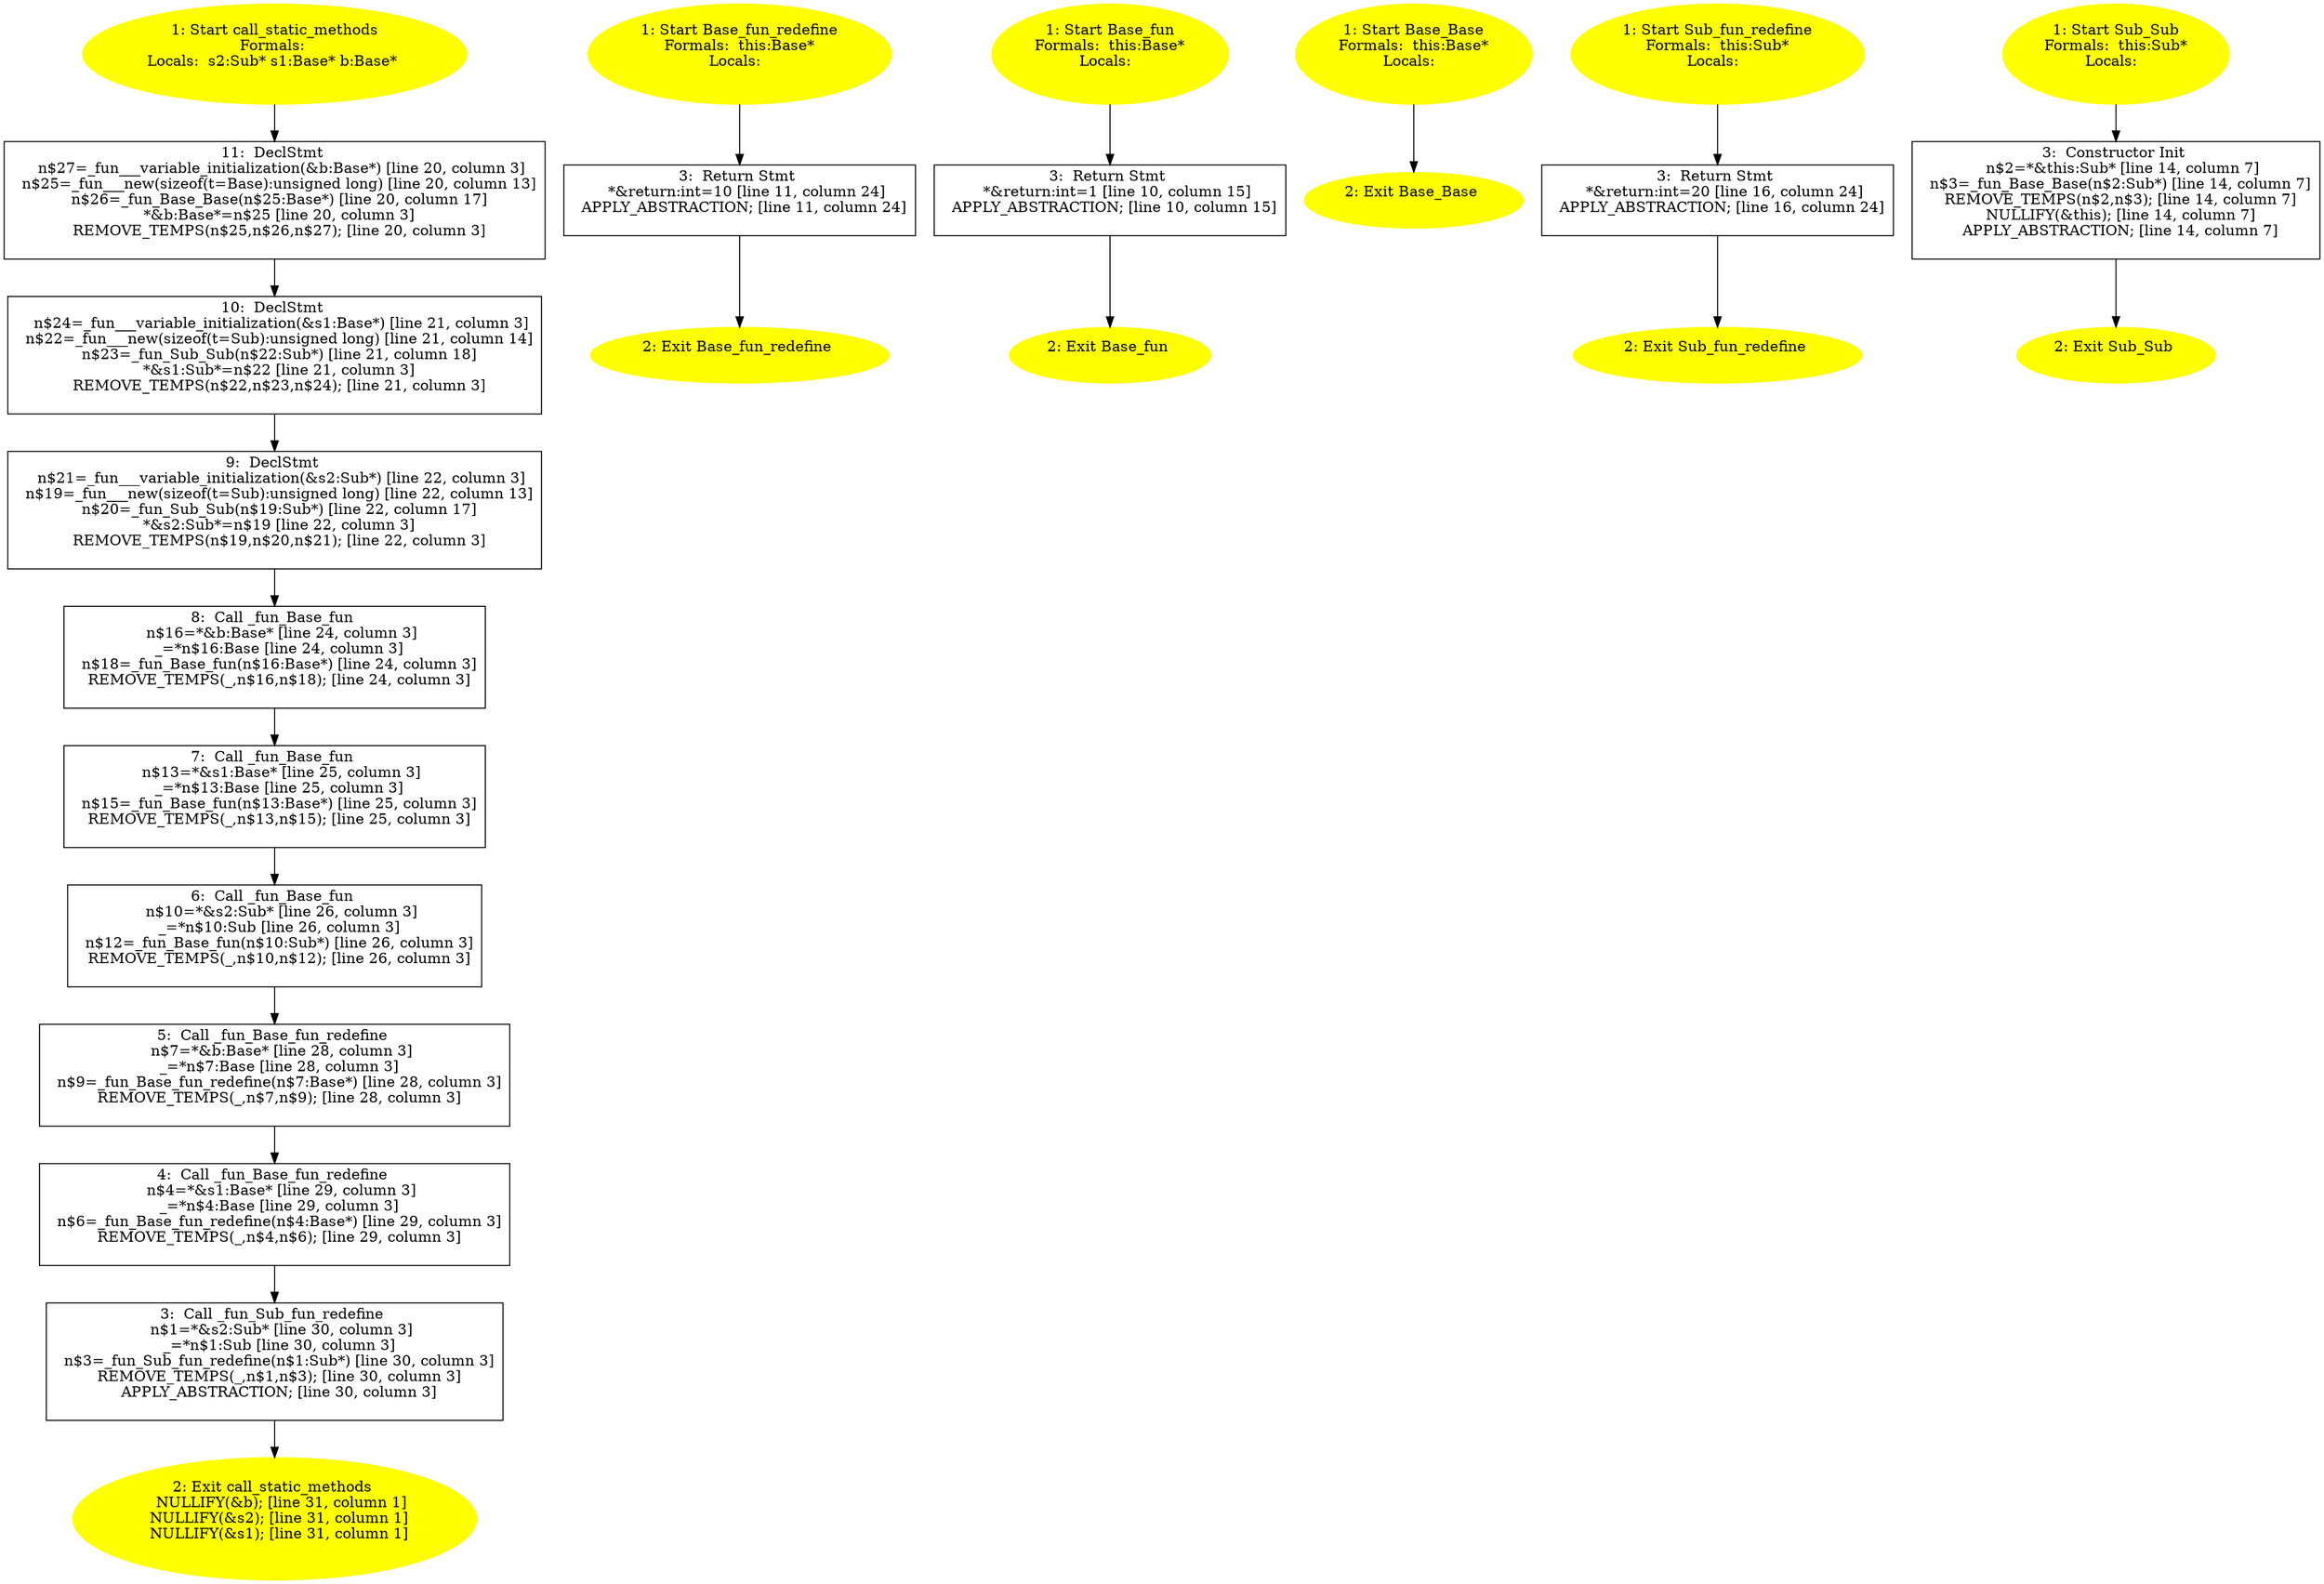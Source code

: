 /* @generated */
digraph cfg {
"call_static_methods#2229162425019005814.6b8ed680875ca5e183f8fa3b51ea6718_1" [label="1: Start call_static_methods\nFormals: \nLocals:  s2:Sub* s1:Base* b:Base* \n  " color=yellow style=filled]
	

	 "call_static_methods#2229162425019005814.6b8ed680875ca5e183f8fa3b51ea6718_1" -> "call_static_methods#2229162425019005814.6b8ed680875ca5e183f8fa3b51ea6718_11" ;
"call_static_methods#2229162425019005814.6b8ed680875ca5e183f8fa3b51ea6718_2" [label="2: Exit call_static_methods \n   NULLIFY(&b); [line 31, column 1]\n  NULLIFY(&s2); [line 31, column 1]\n  NULLIFY(&s1); [line 31, column 1]\n " color=yellow style=filled]
	

"call_static_methods#2229162425019005814.6b8ed680875ca5e183f8fa3b51ea6718_3" [label="3:  Call _fun_Sub_fun_redefine \n   n$1=*&s2:Sub* [line 30, column 3]\n  _=*n$1:Sub [line 30, column 3]\n  n$3=_fun_Sub_fun_redefine(n$1:Sub*) [line 30, column 3]\n  REMOVE_TEMPS(_,n$1,n$3); [line 30, column 3]\n  APPLY_ABSTRACTION; [line 30, column 3]\n " shape="box"]
	

	 "call_static_methods#2229162425019005814.6b8ed680875ca5e183f8fa3b51ea6718_3" -> "call_static_methods#2229162425019005814.6b8ed680875ca5e183f8fa3b51ea6718_2" ;
"call_static_methods#2229162425019005814.6b8ed680875ca5e183f8fa3b51ea6718_4" [label="4:  Call _fun_Base_fun_redefine \n   n$4=*&s1:Base* [line 29, column 3]\n  _=*n$4:Base [line 29, column 3]\n  n$6=_fun_Base_fun_redefine(n$4:Base*) [line 29, column 3]\n  REMOVE_TEMPS(_,n$4,n$6); [line 29, column 3]\n " shape="box"]
	

	 "call_static_methods#2229162425019005814.6b8ed680875ca5e183f8fa3b51ea6718_4" -> "call_static_methods#2229162425019005814.6b8ed680875ca5e183f8fa3b51ea6718_3" ;
"call_static_methods#2229162425019005814.6b8ed680875ca5e183f8fa3b51ea6718_5" [label="5:  Call _fun_Base_fun_redefine \n   n$7=*&b:Base* [line 28, column 3]\n  _=*n$7:Base [line 28, column 3]\n  n$9=_fun_Base_fun_redefine(n$7:Base*) [line 28, column 3]\n  REMOVE_TEMPS(_,n$7,n$9); [line 28, column 3]\n " shape="box"]
	

	 "call_static_methods#2229162425019005814.6b8ed680875ca5e183f8fa3b51ea6718_5" -> "call_static_methods#2229162425019005814.6b8ed680875ca5e183f8fa3b51ea6718_4" ;
"call_static_methods#2229162425019005814.6b8ed680875ca5e183f8fa3b51ea6718_6" [label="6:  Call _fun_Base_fun \n   n$10=*&s2:Sub* [line 26, column 3]\n  _=*n$10:Sub [line 26, column 3]\n  n$12=_fun_Base_fun(n$10:Sub*) [line 26, column 3]\n  REMOVE_TEMPS(_,n$10,n$12); [line 26, column 3]\n " shape="box"]
	

	 "call_static_methods#2229162425019005814.6b8ed680875ca5e183f8fa3b51ea6718_6" -> "call_static_methods#2229162425019005814.6b8ed680875ca5e183f8fa3b51ea6718_5" ;
"call_static_methods#2229162425019005814.6b8ed680875ca5e183f8fa3b51ea6718_7" [label="7:  Call _fun_Base_fun \n   n$13=*&s1:Base* [line 25, column 3]\n  _=*n$13:Base [line 25, column 3]\n  n$15=_fun_Base_fun(n$13:Base*) [line 25, column 3]\n  REMOVE_TEMPS(_,n$13,n$15); [line 25, column 3]\n " shape="box"]
	

	 "call_static_methods#2229162425019005814.6b8ed680875ca5e183f8fa3b51ea6718_7" -> "call_static_methods#2229162425019005814.6b8ed680875ca5e183f8fa3b51ea6718_6" ;
"call_static_methods#2229162425019005814.6b8ed680875ca5e183f8fa3b51ea6718_8" [label="8:  Call _fun_Base_fun \n   n$16=*&b:Base* [line 24, column 3]\n  _=*n$16:Base [line 24, column 3]\n  n$18=_fun_Base_fun(n$16:Base*) [line 24, column 3]\n  REMOVE_TEMPS(_,n$16,n$18); [line 24, column 3]\n " shape="box"]
	

	 "call_static_methods#2229162425019005814.6b8ed680875ca5e183f8fa3b51ea6718_8" -> "call_static_methods#2229162425019005814.6b8ed680875ca5e183f8fa3b51ea6718_7" ;
"call_static_methods#2229162425019005814.6b8ed680875ca5e183f8fa3b51ea6718_9" [label="9:  DeclStmt \n   n$21=_fun___variable_initialization(&s2:Sub*) [line 22, column 3]\n  n$19=_fun___new(sizeof(t=Sub):unsigned long) [line 22, column 13]\n  n$20=_fun_Sub_Sub(n$19:Sub*) [line 22, column 17]\n  *&s2:Sub*=n$19 [line 22, column 3]\n  REMOVE_TEMPS(n$19,n$20,n$21); [line 22, column 3]\n " shape="box"]
	

	 "call_static_methods#2229162425019005814.6b8ed680875ca5e183f8fa3b51ea6718_9" -> "call_static_methods#2229162425019005814.6b8ed680875ca5e183f8fa3b51ea6718_8" ;
"call_static_methods#2229162425019005814.6b8ed680875ca5e183f8fa3b51ea6718_10" [label="10:  DeclStmt \n   n$24=_fun___variable_initialization(&s1:Base*) [line 21, column 3]\n  n$22=_fun___new(sizeof(t=Sub):unsigned long) [line 21, column 14]\n  n$23=_fun_Sub_Sub(n$22:Sub*) [line 21, column 18]\n  *&s1:Sub*=n$22 [line 21, column 3]\n  REMOVE_TEMPS(n$22,n$23,n$24); [line 21, column 3]\n " shape="box"]
	

	 "call_static_methods#2229162425019005814.6b8ed680875ca5e183f8fa3b51ea6718_10" -> "call_static_methods#2229162425019005814.6b8ed680875ca5e183f8fa3b51ea6718_9" ;
"call_static_methods#2229162425019005814.6b8ed680875ca5e183f8fa3b51ea6718_11" [label="11:  DeclStmt \n   n$27=_fun___variable_initialization(&b:Base*) [line 20, column 3]\n  n$25=_fun___new(sizeof(t=Base):unsigned long) [line 20, column 13]\n  n$26=_fun_Base_Base(n$25:Base*) [line 20, column 17]\n  *&b:Base*=n$25 [line 20, column 3]\n  REMOVE_TEMPS(n$25,n$26,n$27); [line 20, column 3]\n " shape="box"]
	

	 "call_static_methods#2229162425019005814.6b8ed680875ca5e183f8fa3b51ea6718_11" -> "call_static_methods#2229162425019005814.6b8ed680875ca5e183f8fa3b51ea6718_10" ;
"fun_redefine#Base#(2650804992698061987).67136e8e6ad0793f86461827c32086fc_1" [label="1: Start Base_fun_redefine\nFormals:  this:Base*\nLocals:  \n  " color=yellow style=filled]
	

	 "fun_redefine#Base#(2650804992698061987).67136e8e6ad0793f86461827c32086fc_1" -> "fun_redefine#Base#(2650804992698061987).67136e8e6ad0793f86461827c32086fc_3" ;
"fun_redefine#Base#(2650804992698061987).67136e8e6ad0793f86461827c32086fc_2" [label="2: Exit Base_fun_redefine \n  " color=yellow style=filled]
	

"fun_redefine#Base#(2650804992698061987).67136e8e6ad0793f86461827c32086fc_3" [label="3:  Return Stmt \n   *&return:int=10 [line 11, column 24]\n  APPLY_ABSTRACTION; [line 11, column 24]\n " shape="box"]
	

	 "fun_redefine#Base#(2650804992698061987).67136e8e6ad0793f86461827c32086fc_3" -> "fun_redefine#Base#(2650804992698061987).67136e8e6ad0793f86461827c32086fc_2" ;
"fun#Base#(4745240833868289958).678df3fd06599dafd933a3bb8b9491bc_1" [label="1: Start Base_fun\nFormals:  this:Base*\nLocals:  \n  " color=yellow style=filled]
	

	 "fun#Base#(4745240833868289958).678df3fd06599dafd933a3bb8b9491bc_1" -> "fun#Base#(4745240833868289958).678df3fd06599dafd933a3bb8b9491bc_3" ;
"fun#Base#(4745240833868289958).678df3fd06599dafd933a3bb8b9491bc_2" [label="2: Exit Base_fun \n  " color=yellow style=filled]
	

"fun#Base#(4745240833868289958).678df3fd06599dafd933a3bb8b9491bc_3" [label="3:  Return Stmt \n   *&return:int=1 [line 10, column 15]\n  APPLY_ABSTRACTION; [line 10, column 15]\n " shape="box"]
	

	 "fun#Base#(4745240833868289958).678df3fd06599dafd933a3bb8b9491bc_3" -> "fun#Base#(4745240833868289958).678df3fd06599dafd933a3bb8b9491bc_2" ;
"Base#Base#{1639731840162335252|constexpr}.1cedec9037fb5c6b979582f8fd045cfb_1" [label="1: Start Base_Base\nFormals:  this:Base*\nLocals:  \n  " color=yellow style=filled]
	

	 "Base#Base#{1639731840162335252|constexpr}.1cedec9037fb5c6b979582f8fd045cfb_1" -> "Base#Base#{1639731840162335252|constexpr}.1cedec9037fb5c6b979582f8fd045cfb_2" ;
"Base#Base#{1639731840162335252|constexpr}.1cedec9037fb5c6b979582f8fd045cfb_2" [label="2: Exit Base_Base \n  " color=yellow style=filled]
	

"fun_redefine#Sub#(17129416942188381963).92112cf746626b3b7cdf24f41680fdb8_1" [label="1: Start Sub_fun_redefine\nFormals:  this:Sub*\nLocals:  \n  " color=yellow style=filled]
	

	 "fun_redefine#Sub#(17129416942188381963).92112cf746626b3b7cdf24f41680fdb8_1" -> "fun_redefine#Sub#(17129416942188381963).92112cf746626b3b7cdf24f41680fdb8_3" ;
"fun_redefine#Sub#(17129416942188381963).92112cf746626b3b7cdf24f41680fdb8_2" [label="2: Exit Sub_fun_redefine \n  " color=yellow style=filled]
	

"fun_redefine#Sub#(17129416942188381963).92112cf746626b3b7cdf24f41680fdb8_3" [label="3:  Return Stmt \n   *&return:int=20 [line 16, column 24]\n  APPLY_ABSTRACTION; [line 16, column 24]\n " shape="box"]
	

	 "fun_redefine#Sub#(17129416942188381963).92112cf746626b3b7cdf24f41680fdb8_3" -> "fun_redefine#Sub#(17129416942188381963).92112cf746626b3b7cdf24f41680fdb8_2" ;
"Sub#Sub#{11878357359117042972|constexpr}.886e3a99a94b49e456c4d39277ccc93b_1" [label="1: Start Sub_Sub\nFormals:  this:Sub*\nLocals:  \n  " color=yellow style=filled]
	

	 "Sub#Sub#{11878357359117042972|constexpr}.886e3a99a94b49e456c4d39277ccc93b_1" -> "Sub#Sub#{11878357359117042972|constexpr}.886e3a99a94b49e456c4d39277ccc93b_3" ;
"Sub#Sub#{11878357359117042972|constexpr}.886e3a99a94b49e456c4d39277ccc93b_2" [label="2: Exit Sub_Sub \n  " color=yellow style=filled]
	

"Sub#Sub#{11878357359117042972|constexpr}.886e3a99a94b49e456c4d39277ccc93b_3" [label="3:  Constructor Init \n   n$2=*&this:Sub* [line 14, column 7]\n  n$3=_fun_Base_Base(n$2:Sub*) [line 14, column 7]\n  REMOVE_TEMPS(n$2,n$3); [line 14, column 7]\n  NULLIFY(&this); [line 14, column 7]\n  APPLY_ABSTRACTION; [line 14, column 7]\n " shape="box"]
	

	 "Sub#Sub#{11878357359117042972|constexpr}.886e3a99a94b49e456c4d39277ccc93b_3" -> "Sub#Sub#{11878357359117042972|constexpr}.886e3a99a94b49e456c4d39277ccc93b_2" ;
}
